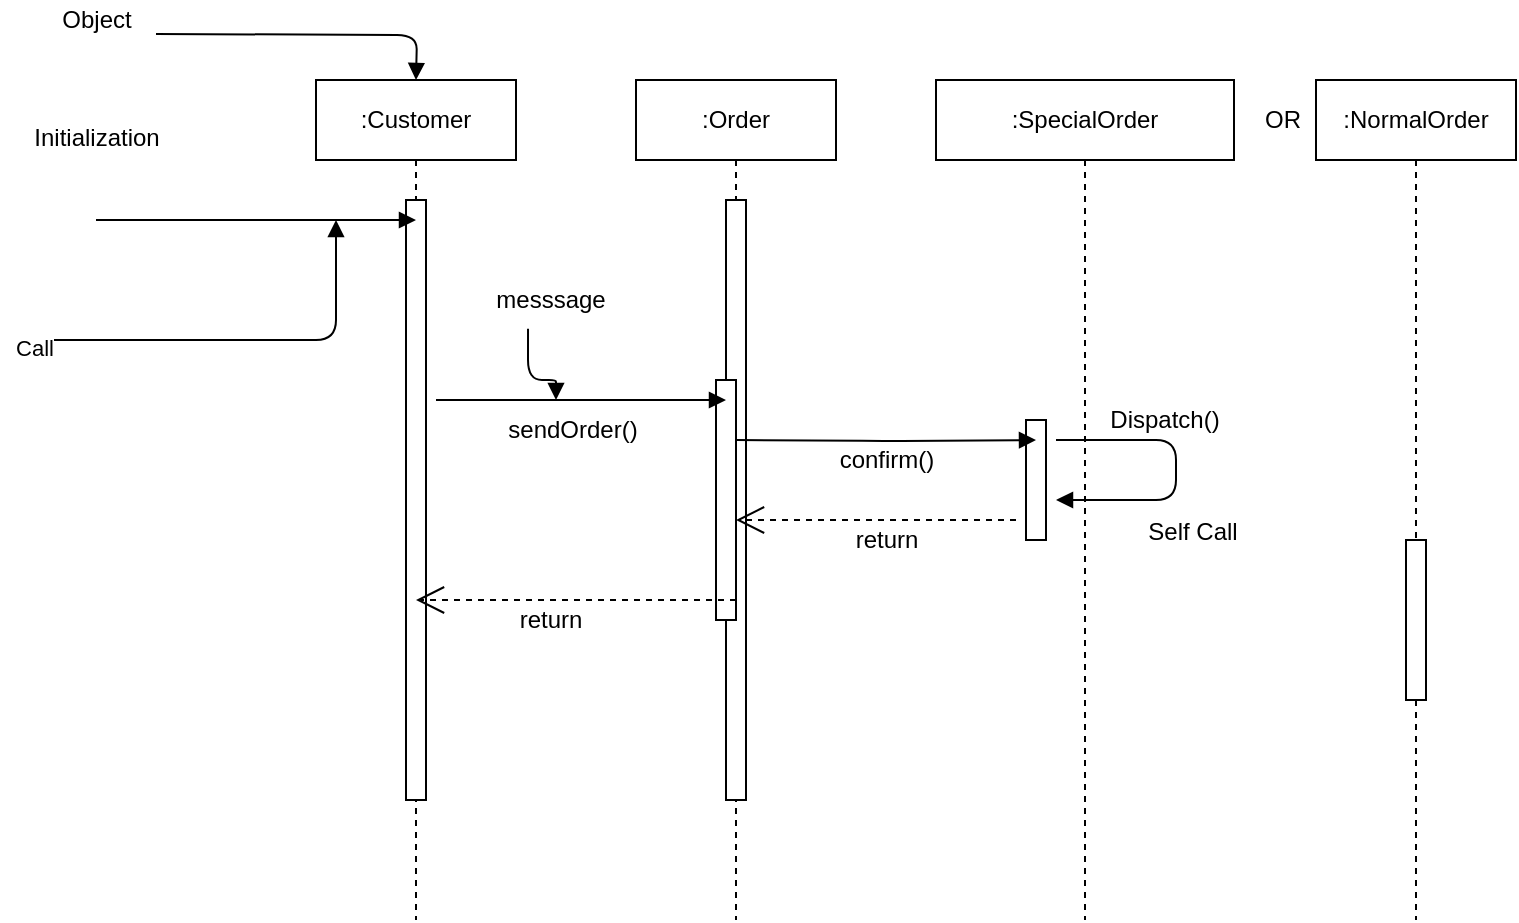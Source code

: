 <mxfile version="13.0.5" type="device"><diagram id="nyneTIkLsLxWbSAgEYeR" name="Page-1"><mxGraphModel dx="1038" dy="580" grid="1" gridSize="10" guides="1" tooltips="1" connect="1" arrows="1" fold="1" page="1" pageScale="1" pageWidth="850" pageHeight="1100" math="0" shadow="0"><root><mxCell id="0"/><mxCell id="1" parent="0"/><mxCell id="9FzQ4YGyVJIMBCMdgp44-1" value=":Customer" style="shape=umlLifeline;perimeter=lifelinePerimeter;whiteSpace=wrap;html=1;container=1;collapsible=0;recursiveResize=0;outlineConnect=0;" vertex="1" parent="1"><mxGeometry x="200" y="60" width="100" height="420" as="geometry"/></mxCell><mxCell id="9FzQ4YGyVJIMBCMdgp44-5" value="" style="html=1;points=[];perimeter=orthogonalPerimeter;" vertex="1" parent="9FzQ4YGyVJIMBCMdgp44-1"><mxGeometry x="45" y="60" width="10" height="300" as="geometry"/></mxCell><mxCell id="9FzQ4YGyVJIMBCMdgp44-20" value="return" style="text;html=1;align=center;verticalAlign=middle;resizable=0;points=[];autosize=1;" vertex="1" parent="9FzQ4YGyVJIMBCMdgp44-1"><mxGeometry x="92" y="260" width="50" height="20" as="geometry"/></mxCell><mxCell id="9FzQ4YGyVJIMBCMdgp44-22" value="sendOrder()" style="text;html=1;align=center;verticalAlign=middle;resizable=0;points=[];autosize=1;" vertex="1" parent="9FzQ4YGyVJIMBCMdgp44-1"><mxGeometry x="88" y="165" width="80" height="20" as="geometry"/></mxCell><mxCell id="9FzQ4YGyVJIMBCMdgp44-23" value="messsage" style="text;html=1;align=center;verticalAlign=middle;resizable=0;points=[];autosize=1;" vertex="1" parent="9FzQ4YGyVJIMBCMdgp44-1"><mxGeometry x="82" y="100" width="70" height="20" as="geometry"/></mxCell><mxCell id="9FzQ4YGyVJIMBCMdgp44-2" value=":Order" style="shape=umlLifeline;perimeter=lifelinePerimeter;whiteSpace=wrap;html=1;container=1;collapsible=0;recursiveResize=0;outlineConnect=0;" vertex="1" parent="1"><mxGeometry x="360" y="60" width="100" height="420" as="geometry"/></mxCell><mxCell id="9FzQ4YGyVJIMBCMdgp44-6" value="" style="html=1;points=[];perimeter=orthogonalPerimeter;" vertex="1" parent="9FzQ4YGyVJIMBCMdgp44-2"><mxGeometry x="45" y="60" width="10" height="300" as="geometry"/></mxCell><mxCell id="9FzQ4YGyVJIMBCMdgp44-3" value=":SpecialOrder" style="shape=umlLifeline;perimeter=lifelinePerimeter;whiteSpace=wrap;html=1;container=1;collapsible=0;recursiveResize=0;outlineConnect=0;" vertex="1" parent="1"><mxGeometry x="510" y="60" width="149" height="420" as="geometry"/></mxCell><mxCell id="9FzQ4YGyVJIMBCMdgp44-8" value="" style="html=1;points=[];perimeter=orthogonalPerimeter;" vertex="1" parent="9FzQ4YGyVJIMBCMdgp44-3"><mxGeometry x="45" y="170" width="10" height="60" as="geometry"/></mxCell><mxCell id="9FzQ4YGyVJIMBCMdgp44-36" value="Dispatch()" style="text;html=1;align=center;verticalAlign=middle;resizable=0;points=[];autosize=1;" vertex="1" parent="9FzQ4YGyVJIMBCMdgp44-3"><mxGeometry x="79" y="160" width="70" height="20" as="geometry"/></mxCell><mxCell id="9FzQ4YGyVJIMBCMdgp44-4" value=":NormalOrder" style="shape=umlLifeline;perimeter=lifelinePerimeter;whiteSpace=wrap;html=1;container=1;collapsible=0;recursiveResize=0;outlineConnect=0;" vertex="1" parent="1"><mxGeometry x="700" y="60" width="100" height="420" as="geometry"/></mxCell><mxCell id="9FzQ4YGyVJIMBCMdgp44-9" value="" style="html=1;points=[];perimeter=orthogonalPerimeter;" vertex="1" parent="9FzQ4YGyVJIMBCMdgp44-4"><mxGeometry x="45" y="230" width="10" height="80" as="geometry"/></mxCell><mxCell id="9FzQ4YGyVJIMBCMdgp44-7" value="" style="html=1;points=[];perimeter=orthogonalPerimeter;" vertex="1" parent="1"><mxGeometry x="400" y="210" width="10" height="120" as="geometry"/></mxCell><mxCell id="9FzQ4YGyVJIMBCMdgp44-10" value="Initialization" style="text;html=1;align=center;verticalAlign=middle;resizable=0;points=[];autosize=1;" vertex="1" parent="1"><mxGeometry x="50" y="79" width="80" height="20" as="geometry"/></mxCell><mxCell id="9FzQ4YGyVJIMBCMdgp44-12" value="" style="endArrow=block;endFill=1;html=1;edgeStyle=orthogonalEdgeStyle;align=left;verticalAlign=top;" edge="1" parent="1"><mxGeometry x="-0.75" y="-20" relative="1" as="geometry"><mxPoint x="90" y="130" as="sourcePoint"/><mxPoint x="250" y="130" as="targetPoint"/><mxPoint as="offset"/></mxGeometry></mxCell><mxCell id="9FzQ4YGyVJIMBCMdgp44-14" value="" style="endArrow=block;endFill=1;html=1;edgeStyle=orthogonalEdgeStyle;align=left;verticalAlign=top;" edge="1" parent="1"><mxGeometry x="-0.75" y="-20" relative="1" as="geometry"><mxPoint x="50" y="190" as="sourcePoint"/><mxPoint x="210" y="130" as="targetPoint"/><Array as="points"><mxPoint x="50" y="190"/><mxPoint x="210" y="190"/></Array><mxPoint as="offset"/></mxGeometry></mxCell><mxCell id="9FzQ4YGyVJIMBCMdgp44-15" value="Call" style="edgeLabel;html=1;align=center;verticalAlign=middle;resizable=0;points=[];" vertex="1" connectable="0" parent="9FzQ4YGyVJIMBCMdgp44-14"><mxGeometry x="-0.92" y="-4" relative="1" as="geometry"><mxPoint as="offset"/></mxGeometry></mxCell><mxCell id="9FzQ4YGyVJIMBCMdgp44-16" value="Object" style="text;html=1;align=center;verticalAlign=middle;resizable=0;points=[];autosize=1;" vertex="1" parent="1"><mxGeometry x="65" y="20" width="50" height="20" as="geometry"/></mxCell><mxCell id="9FzQ4YGyVJIMBCMdgp44-17" value="" style="endArrow=block;endFill=1;html=1;edgeStyle=orthogonalEdgeStyle;align=left;verticalAlign=top;" edge="1" parent="1"><mxGeometry x="-0.75" y="-20" relative="1" as="geometry"><mxPoint x="120" y="37" as="sourcePoint"/><mxPoint x="250" y="60" as="targetPoint"/><mxPoint as="offset"/></mxGeometry></mxCell><mxCell id="9FzQ4YGyVJIMBCMdgp44-18" value="" style="endArrow=block;endFill=1;html=1;edgeStyle=orthogonalEdgeStyle;align=left;verticalAlign=top;" edge="1" parent="1" target="9FzQ4YGyVJIMBCMdgp44-6"><mxGeometry x="-0.75" y="-20" relative="1" as="geometry"><mxPoint x="260" y="220" as="sourcePoint"/><mxPoint x="370" y="220" as="targetPoint"/><mxPoint as="offset"/><Array as="points"><mxPoint x="360" y="220"/><mxPoint x="360" y="220"/></Array></mxGeometry></mxCell><mxCell id="9FzQ4YGyVJIMBCMdgp44-19" value="" style="endArrow=open;endSize=12;dashed=1;html=1;" edge="1" parent="1"><mxGeometry x="0.125" y="80" width="160" relative="1" as="geometry"><mxPoint x="410" y="320" as="sourcePoint"/><mxPoint x="250" y="320" as="targetPoint"/><mxPoint as="offset"/></mxGeometry></mxCell><mxCell id="9FzQ4YGyVJIMBCMdgp44-24" value="" style="endArrow=block;endFill=1;html=1;edgeStyle=orthogonalEdgeStyle;align=left;verticalAlign=top;exitX=0.343;exitY=1.22;exitDx=0;exitDy=0;exitPerimeter=0;" edge="1" parent="1" source="9FzQ4YGyVJIMBCMdgp44-23"><mxGeometry x="-0.75" y="-20" relative="1" as="geometry"><mxPoint x="290" y="180" as="sourcePoint"/><mxPoint x="320" y="220" as="targetPoint"/><mxPoint as="offset"/><Array as="points"><mxPoint x="306" y="210"/><mxPoint x="320" y="210"/></Array></mxGeometry></mxCell><mxCell id="9FzQ4YGyVJIMBCMdgp44-26" value="" style="endArrow=block;endFill=1;html=1;edgeStyle=orthogonalEdgeStyle;align=left;verticalAlign=top;entryX=0.5;entryY=0.167;entryDx=0;entryDy=0;entryPerimeter=0;" edge="1" parent="1" target="9FzQ4YGyVJIMBCMdgp44-8"><mxGeometry x="-0.75" y="-20" relative="1" as="geometry"><mxPoint x="410" y="240" as="sourcePoint"/><mxPoint x="545" y="240" as="targetPoint"/><mxPoint as="offset"/><Array as="points"/></mxGeometry></mxCell><mxCell id="9FzQ4YGyVJIMBCMdgp44-27" value="" style="endArrow=open;endSize=12;dashed=1;html=1;" edge="1" parent="1"><mxGeometry x="0.125" y="80" width="160" relative="1" as="geometry"><mxPoint x="550" y="280" as="sourcePoint"/><mxPoint x="410" y="280" as="targetPoint"/><mxPoint as="offset"/></mxGeometry></mxCell><mxCell id="9FzQ4YGyVJIMBCMdgp44-28" value="return" style="text;html=1;align=center;verticalAlign=middle;resizable=0;points=[];autosize=1;" vertex="1" parent="1"><mxGeometry x="460" y="280" width="50" height="20" as="geometry"/></mxCell><mxCell id="9FzQ4YGyVJIMBCMdgp44-31" value="confirm()" style="text;html=1;align=center;verticalAlign=middle;resizable=0;points=[];autosize=1;" vertex="1" parent="1"><mxGeometry x="455" y="240" width="60" height="20" as="geometry"/></mxCell><mxCell id="9FzQ4YGyVJIMBCMdgp44-34" value="" style="endArrow=block;endFill=1;html=1;edgeStyle=orthogonalEdgeStyle;align=left;verticalAlign=top;" edge="1" parent="1"><mxGeometry x="-0.75" y="-20" relative="1" as="geometry"><mxPoint x="570" y="240" as="sourcePoint"/><mxPoint x="570" y="270" as="targetPoint"/><mxPoint as="offset"/><Array as="points"><mxPoint x="630" y="240"/><mxPoint x="630" y="270"/></Array></mxGeometry></mxCell><mxCell id="9FzQ4YGyVJIMBCMdgp44-35" value="Self Call" style="text;html=1;align=center;verticalAlign=middle;resizable=0;points=[];autosize=1;" vertex="1" parent="1"><mxGeometry x="608" y="276" width="60" height="20" as="geometry"/></mxCell><mxCell id="9FzQ4YGyVJIMBCMdgp44-38" value="OR" style="text;html=1;align=center;verticalAlign=middle;resizable=0;points=[];autosize=1;" vertex="1" parent="1"><mxGeometry x="668" y="70" width="30" height="20" as="geometry"/></mxCell></root></mxGraphModel></diagram></mxfile>